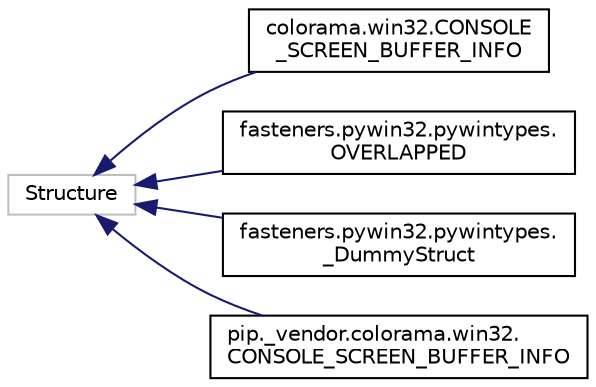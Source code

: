 digraph "Graphical Class Hierarchy"
{
 // LATEX_PDF_SIZE
  edge [fontname="Helvetica",fontsize="10",labelfontname="Helvetica",labelfontsize="10"];
  node [fontname="Helvetica",fontsize="10",shape=record];
  rankdir="LR";
  Node3679 [label="Structure",height=0.2,width=0.4,color="grey75", fillcolor="white", style="filled",tooltip=" "];
  Node3679 -> Node0 [dir="back",color="midnightblue",fontsize="10",style="solid",fontname="Helvetica"];
  Node0 [label="colorama.win32.CONSOLE\l_SCREEN_BUFFER_INFO",height=0.2,width=0.4,color="black", fillcolor="white", style="filled",URL="$classcolorama_1_1win32_1_1CONSOLE__SCREEN__BUFFER__INFO.html",tooltip=" "];
  Node3679 -> Node3681 [dir="back",color="midnightblue",fontsize="10",style="solid",fontname="Helvetica"];
  Node3681 [label="fasteners.pywin32.pywintypes.\lOVERLAPPED",height=0.2,width=0.4,color="black", fillcolor="white", style="filled",URL="$classfasteners_1_1pywin32_1_1pywintypes_1_1OVERLAPPED.html",tooltip=" "];
  Node3679 -> Node3682 [dir="back",color="midnightblue",fontsize="10",style="solid",fontname="Helvetica"];
  Node3682 [label="fasteners.pywin32.pywintypes.\l_DummyStruct",height=0.2,width=0.4,color="black", fillcolor="white", style="filled",URL="$classfasteners_1_1pywin32_1_1pywintypes_1_1__DummyStruct.html",tooltip=" "];
  Node3679 -> Node3683 [dir="back",color="midnightblue",fontsize="10",style="solid",fontname="Helvetica"];
  Node3683 [label="pip._vendor.colorama.win32.\lCONSOLE_SCREEN_BUFFER_INFO",height=0.2,width=0.4,color="black", fillcolor="white", style="filled",URL="$classpip_1_1__vendor_1_1colorama_1_1win32_1_1CONSOLE__SCREEN__BUFFER__INFO.html",tooltip=" "];
}
